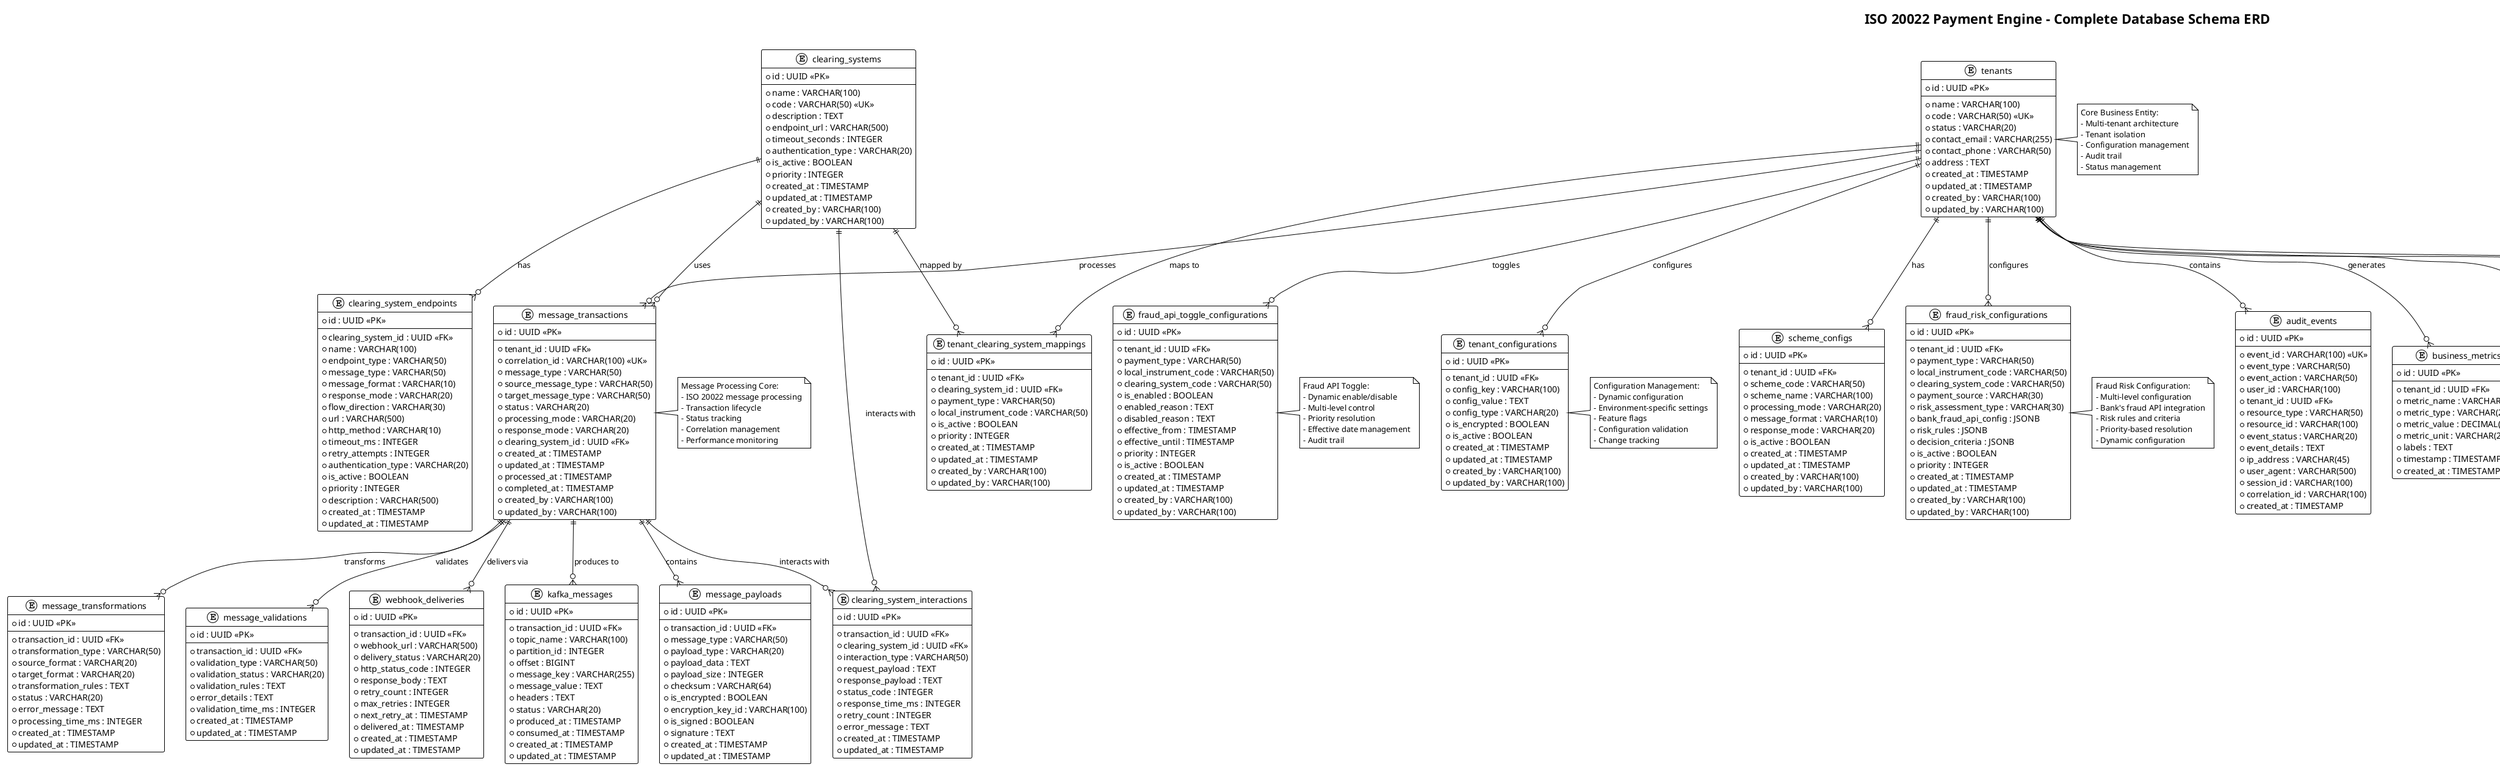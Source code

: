@startuml COMPLETE_DATABASE_SCHEMA_ERD
!theme plain
title ISO 20022 Payment Engine - Complete Database Schema ERD

' Core Business Entities
entity "tenants" {
  * id : UUID <<PK>>
  --
  * name : VARCHAR(100)
  * code : VARCHAR(50) <<UK>>
  * status : VARCHAR(20)
  * contact_email : VARCHAR(255)
  * contact_phone : VARCHAR(50)
  * address : TEXT
  * created_at : TIMESTAMP
  * updated_at : TIMESTAMP
  * created_by : VARCHAR(100)
  * updated_by : VARCHAR(100)
}

entity "scheme_configs" {
  * id : UUID <<PK>>
  --
  * tenant_id : UUID <<FK>>
  * scheme_code : VARCHAR(50)
  * scheme_name : VARCHAR(100)
  * processing_mode : VARCHAR(20)
  * message_format : VARCHAR(10)
  * response_mode : VARCHAR(20)
  * is_active : BOOLEAN
  * created_at : TIMESTAMP
  * updated_at : TIMESTAMP
  * created_by : VARCHAR(100)
  * updated_by : VARCHAR(100)
}

entity "clearing_systems" {
  * id : UUID <<PK>>
  --
  * name : VARCHAR(100)
  * code : VARCHAR(50) <<UK>>
  * description : TEXT
  * endpoint_url : VARCHAR(500)
  * timeout_seconds : INTEGER
  * authentication_type : VARCHAR(20)
  * is_active : BOOLEAN
  * priority : INTEGER
  * created_at : TIMESTAMP
  * updated_at : TIMESTAMP
  * created_by : VARCHAR(100)
  * updated_by : VARCHAR(100)
}

entity "clearing_system_endpoints" {
  * id : UUID <<PK>>
  --
  * clearing_system_id : UUID <<FK>>
  * name : VARCHAR(100)
  * endpoint_type : VARCHAR(50)
  * message_type : VARCHAR(50)
  * message_format : VARCHAR(10)
  * response_mode : VARCHAR(20)
  * flow_direction : VARCHAR(30)
  * url : VARCHAR(500)
  * http_method : VARCHAR(10)
  * timeout_ms : INTEGER
  * retry_attempts : INTEGER
  * authentication_type : VARCHAR(20)
  * is_active : BOOLEAN
  * priority : INTEGER
  * description : VARCHAR(500)
  * created_at : TIMESTAMP
  * updated_at : TIMESTAMP
}

entity "tenant_clearing_system_mappings" {
  * id : UUID <<PK>>
  --
  * tenant_id : UUID <<FK>>
  * clearing_system_id : UUID <<FK>>
  * payment_type : VARCHAR(50)
  * local_instrument_code : VARCHAR(50)
  * is_active : BOOLEAN
  * priority : INTEGER
  * created_at : TIMESTAMP
  * updated_at : TIMESTAMP
  * created_by : VARCHAR(100)
  * updated_by : VARCHAR(100)
}

' Message Processing Entities
entity "message_transactions" {
  * id : UUID <<PK>>
  --
  * tenant_id : UUID <<FK>>
  * correlation_id : VARCHAR(100) <<UK>>
  * message_type : VARCHAR(50)
  * source_message_type : VARCHAR(50)
  * target_message_type : VARCHAR(50)
  * status : VARCHAR(20)
  * processing_mode : VARCHAR(20)
  * response_mode : VARCHAR(20)
  * clearing_system_id : UUID <<FK>>
  * created_at : TIMESTAMP
  * updated_at : TIMESTAMP
  * processed_at : TIMESTAMP
  * completed_at : TIMESTAMP
  * created_by : VARCHAR(100)
  * updated_by : VARCHAR(100)
}

entity "message_payloads" {
  * id : UUID <<PK>>
  --
  * transaction_id : UUID <<FK>>
  * message_type : VARCHAR(50)
  * payload_type : VARCHAR(20)
  * payload_data : TEXT
  * payload_size : INTEGER
  * checksum : VARCHAR(64)
  * is_encrypted : BOOLEAN
  * encryption_key_id : VARCHAR(100)
  * is_signed : BOOLEAN
  * signature : TEXT
  * created_at : TIMESTAMP
  * updated_at : TIMESTAMP
}

entity "message_transformations" {
  * id : UUID <<PK>>
  --
  * transaction_id : UUID <<FK>>
  * transformation_type : VARCHAR(50)
  * source_format : VARCHAR(20)
  * target_format : VARCHAR(20)
  * transformation_rules : TEXT
  * status : VARCHAR(20)
  * error_message : TEXT
  * processing_time_ms : INTEGER
  * created_at : TIMESTAMP
  * updated_at : TIMESTAMP
}

entity "message_validations" {
  * id : UUID <<PK>>
  --
  * transaction_id : UUID <<FK>>
  * validation_type : VARCHAR(50)
  * validation_status : VARCHAR(20)
  * validation_rules : TEXT
  * error_details : TEXT
  * validation_time_ms : INTEGER
  * created_at : TIMESTAMP
  * updated_at : TIMESTAMP
}

entity "clearing_system_interactions" {
  * id : UUID <<PK>>
  --
  * transaction_id : UUID <<FK>>
  * clearing_system_id : UUID <<FK>>
  * interaction_type : VARCHAR(50)
  * request_payload : TEXT
  * response_payload : TEXT
  * status_code : INTEGER
  * response_time_ms : INTEGER
  * retry_count : INTEGER
  * error_message : TEXT
  * created_at : TIMESTAMP
  * updated_at : TIMESTAMP
}

entity "webhook_deliveries" {
  * id : UUID <<PK>>
  --
  * transaction_id : UUID <<FK>>
  * webhook_url : VARCHAR(500)
  * delivery_status : VARCHAR(20)
  * http_status_code : INTEGER
  * response_body : TEXT
  * retry_count : INTEGER
  * max_retries : INTEGER
  * next_retry_at : TIMESTAMP
  * delivered_at : TIMESTAMP
  * created_at : TIMESTAMP
  * updated_at : TIMESTAMP
}

entity "kafka_messages" {
  * id : UUID <<PK>>
  --
  * transaction_id : UUID <<FK>>
  * topic_name : VARCHAR(100)
  * partition_id : INTEGER
  * offset : BIGINT
  * message_key : VARCHAR(255)
  * message_value : TEXT
  * headers : TEXT
  * status : VARCHAR(20)
  * produced_at : TIMESTAMP
  * consumed_at : TIMESTAMP
  * created_at : TIMESTAMP
  * updated_at : TIMESTAMP
}

' Security & Audit Entities
entity "users" {
  * id : UUID <<PK>>
  --
  * username : VARCHAR(100) <<UK>>
  * email : VARCHAR(255) <<UK>>
  * password_hash : VARCHAR(255)
  * first_name : VARCHAR(100)
  * last_name : VARCHAR(100)
  * status : VARCHAR(20)
  * last_login_at : TIMESTAMP
  * password_changed_at : TIMESTAMP
  * failed_login_attempts : INTEGER
  * locked_until : TIMESTAMP
  * created_at : TIMESTAMP
  * updated_at : TIMESTAMP
  * created_by : VARCHAR(100)
  * updated_by : VARCHAR(100)
}

entity "user_roles" {
  * id : UUID <<PK>>
  --
  * user_id : UUID <<FK>>
  * role_name : VARCHAR(50)
  * tenant_id : UUID <<FK>>
  * is_active : BOOLEAN
  * granted_at : TIMESTAMP
  * granted_by : VARCHAR(100)
  * expires_at : TIMESTAMP
  * created_at : TIMESTAMP
  * updated_at : TIMESTAMP
}

entity "oauth_clients" {
  * id : UUID <<PK>>
  --
  * client_id : VARCHAR(100) <<UK>>
  * client_secret_hash : VARCHAR(255)
  * client_name : VARCHAR(100)
  * description : TEXT
  * redirect_uris : TEXT
  * scopes : TEXT
  * grant_types : TEXT
  * access_token_validity : INTEGER
  * refresh_token_validity : INTEGER
  * is_active : BOOLEAN
  * created_at : TIMESTAMP
  * updated_at : TIMESTAMP
  * created_by : VARCHAR(100)
  * updated_by : VARCHAR(100)
}

entity "oauth_tokens" {
  * id : UUID <<PK>>
  --
  * client_id : VARCHAR(100) <<FK>>
  * user_id : UUID <<FK>>
  * token_type : VARCHAR(20)
  * access_token : TEXT
  * refresh_token : TEXT
  * scopes : TEXT
  * expires_at : TIMESTAMP
  * issued_at : TIMESTAMP
  * is_revoked : BOOLEAN
  * revoked_at : TIMESTAMP
  * revoked_reason : VARCHAR(255)
  * created_at : TIMESTAMP
  * updated_at : TIMESTAMP
}

entity "encryption_keys" {
  * id : UUID <<PK>>
  --
  * key_name : VARCHAR(100) <<UK>>
  * key_type : VARCHAR(20)
  * key_algorithm : VARCHAR(50)
  * key_size : INTEGER
  * key_data : TEXT
  * key_version : INTEGER
  * is_active : BOOLEAN
  * created_at : TIMESTAMP
  * updated_at : TIMESTAMP
  * expires_at : TIMESTAMP
  * created_by : VARCHAR(100)
  * updated_by : VARCHAR(100)
}

entity "audit_events" {
  * id : UUID <<PK>>
  --
  * event_id : VARCHAR(100) <<UK>>
  * event_type : VARCHAR(50)
  * event_action : VARCHAR(50)
  * user_id : VARCHAR(100)
  * tenant_id : UUID <<FK>>
  * resource_type : VARCHAR(50)
  * resource_id : VARCHAR(100)
  * event_status : VARCHAR(20)
  * event_details : TEXT
  * ip_address : VARCHAR(45)
  * user_agent : VARCHAR(500)
  * session_id : VARCHAR(100)
  * correlation_id : VARCHAR(100)
  * created_at : TIMESTAMP
}

' Monitoring & Metrics Entities
entity "system_metrics" {
  * id : UUID <<PK>>
  --
  * metric_name : VARCHAR(100)
  * metric_type : VARCHAR(20)
  * metric_value : DECIMAL(20,6)
  * metric_unit : VARCHAR(20)
  * labels : TEXT
  * timestamp : TIMESTAMP
  * service_name : VARCHAR(100)
  * instance_id : VARCHAR(100)
  * created_at : TIMESTAMP
}

entity "business_metrics" {
  * id : UUID <<PK>>
  --
  * tenant_id : UUID <<FK>>
  * metric_name : VARCHAR(100)
  * metric_type : VARCHAR(20)
  * metric_value : DECIMAL(20,6)
  * metric_unit : VARCHAR(20)
  * labels : TEXT
  * timestamp : TIMESTAMP
  * created_at : TIMESTAMP
}

entity "performance_metrics" {
  * id : UUID <<PK>>
  --
  * service_name : VARCHAR(100)
  * endpoint : VARCHAR(255)
  * method : VARCHAR(10)
  * response_time_ms : INTEGER
  * status_code : INTEGER
  * request_size_bytes : INTEGER
  * response_size_bytes : INTEGER
  * timestamp : TIMESTAMP
  * created_at : TIMESTAMP
}

entity "health_checks" {
  * id : UUID <<PK>>
  --
  * service_name : VARCHAR(100)
  * check_name : VARCHAR(100)
  * check_type : VARCHAR(50)
  * status : VARCHAR(20)
  * response_time_ms : INTEGER
  * error_message : TEXT
  * details : TEXT
  * timestamp : TIMESTAMP
  * created_at : TIMESTAMP
}

entity "alert_rules" {
  * id : UUID <<PK>>
  --
  * rule_name : VARCHAR(100) <<UK>>
  * rule_description : TEXT
  * metric_name : VARCHAR(100)
  * condition : VARCHAR(50)
  * threshold_value : DECIMAL(20,6)
  * severity : VARCHAR(20)
  * is_active : BOOLEAN
  * evaluation_interval : INTEGER
  * created_at : TIMESTAMP
  * updated_at : TIMESTAMP
  * created_by : VARCHAR(100)
  * updated_by : VARCHAR(100)
}

entity "alert_instances" {
  * id : UUID <<PK>>
  --
  * alert_rule_id : UUID <<FK>>
  * alert_name : VARCHAR(100)
  * severity : VARCHAR(20)
  * status : VARCHAR(20)
  * message : TEXT
  * metric_value : DECIMAL(20,6)
  * threshold_value : DECIMAL(20,6)
  * labels : TEXT
  * started_at : TIMESTAMP
  * resolved_at : TIMESTAMP
  * acknowledged_at : TIMESTAMP
  * acknowledged_by : VARCHAR(100)
  * created_at : TIMESTAMP
  * updated_at : TIMESTAMP
}

' Configuration Management Entities
entity "tenant_configurations" {
  * id : UUID <<PK>>
  --
  * tenant_id : UUID <<FK>>
  * config_key : VARCHAR(100)
  * config_value : TEXT
  * config_type : VARCHAR(20)
  * is_encrypted : BOOLEAN
  * is_active : BOOLEAN
  * created_at : TIMESTAMP
  * updated_at : TIMESTAMP
  * created_by : VARCHAR(100)
  * updated_by : VARCHAR(100)
}

entity "service_configurations" {
  * id : UUID <<PK>>
  --
  * service_name : VARCHAR(100)
  * config_key : VARCHAR(100)
  * config_value : TEXT
  * config_type : VARCHAR(20)
  * environment : VARCHAR(50)
  * is_encrypted : BOOLEAN
  * is_active : BOOLEAN
  * created_at : TIMESTAMP
  * updated_at : TIMESTAMP
  * created_by : VARCHAR(100)
  * updated_by : VARCHAR(100)
}

entity "feature_flags" {
  * id : UUID <<PK>>
  --
  * flag_name : VARCHAR(100) <<UK>>
  * flag_description : TEXT
  * flag_value : BOOLEAN
  * tenant_id : UUID <<FK>>
  * environment : VARCHAR(50)
  * rollout_percentage : INTEGER
  * target_users : TEXT
  * is_active : BOOLEAN
  * created_at : TIMESTAMP
  * updated_at : TIMESTAMP
  * created_by : VARCHAR(100)
  * updated_by : VARCHAR(100)
}

' Fraud Risk Monitoring Entities
entity "fraud_risk_configurations" {
  * id : UUID <<PK>>
  --
  * tenant_id : UUID <<FK>>
  * payment_type : VARCHAR(50)
  * local_instrument_code : VARCHAR(50)
  * clearing_system_code : VARCHAR(50)
  * payment_source : VARCHAR(30)
  * risk_assessment_type : VARCHAR(30)
  * bank_fraud_api_config : JSONB
  * risk_rules : JSONB
  * decision_criteria : JSONB
  * is_active : BOOLEAN
  * priority : INTEGER
  * created_at : TIMESTAMP
  * updated_at : TIMESTAMP
  * created_by : VARCHAR(100)
  * updated_by : VARCHAR(100)
}

entity "fraud_risk_assessments" {
  * id : UUID <<PK>>
  --
  * assessment_id : VARCHAR(100) <<UK>>
  * transaction_reference : VARCHAR(100)
  * tenant_id : UUID <<FK>>
  * payment_source : VARCHAR(30)
  * risk_assessment_type : VARCHAR(30)
  * payment_type : VARCHAR(50)
  * local_instrument_code : VARCHAR(50)
  * clearing_system_code : VARCHAR(50)
  * status : VARCHAR(20)
  * decision : VARCHAR(20)
  * decision_reason : TEXT
  * risk_level : VARCHAR(20)
  * risk_score : DECIMAL(5,2)
  * assessed_at : TIMESTAMP
  * processing_time_ms : BIGINT
  * error_message : TEXT
  * created_at : TIMESTAMP
  * updated_at : TIMESTAMP
}

entity "fraud_api_toggle_configurations" {
  * id : UUID <<PK>>
  --
  * tenant_id : UUID <<FK>>
  * payment_type : VARCHAR(50)
  * local_instrument_code : VARCHAR(50)
  * clearing_system_code : VARCHAR(50)
  * is_enabled : BOOLEAN
  * enabled_reason : TEXT
  * disabled_reason : TEXT
  * effective_from : TIMESTAMP
  * effective_until : TIMESTAMP
  * priority : INTEGER
  * is_active : BOOLEAN
  * created_at : TIMESTAMP
  * updated_at : TIMESTAMP
  * created_by : VARCHAR(100)
  * updated_by : VARCHAR(100)
}

' Core Relationships
tenants ||--o{ scheme_configs : "has"
tenants ||--o{ tenant_clearing_system_mappings : "maps to"
tenants ||--o{ message_transactions : "processes"
tenants ||--o{ user_roles : "scopes"
tenants ||--o{ audit_events : "contains"
tenants ||--o{ business_metrics : "generates"
tenants ||--o{ tenant_configurations : "configures"
tenants ||--o{ feature_flags : "enables"
tenants ||--o{ fraud_risk_configurations : "configures"
tenants ||--o{ fraud_risk_assessments : "assesses"
tenants ||--o{ fraud_api_toggle_configurations : "toggles"

clearing_systems ||--o{ clearing_system_endpoints : "has"
clearing_systems ||--o{ tenant_clearing_system_mappings : "mapped by"
clearing_systems ||--o{ message_transactions : "uses"
clearing_systems ||--o{ clearing_system_interactions : "interacts with"

message_transactions ||--o{ message_payloads : "contains"
message_transactions ||--o{ message_transformations : "transforms"
message_transactions ||--o{ message_validations : "validates"
message_transactions ||--o{ clearing_system_interactions : "interacts with"
message_transactions ||--o{ webhook_deliveries : "delivers via"
message_transactions ||--o{ kafka_messages : "produces to"

users ||--o{ user_roles : "has"
users ||--o{ oauth_tokens : "owns"

oauth_clients ||--o{ oauth_tokens : "issues"

alert_rules ||--o{ alert_instances : "triggers"

' Indexes and constraints summary
note right of tenants
Core Business Entity:
- Multi-tenant architecture
- Tenant isolation
- Configuration management
- Audit trail
- Status management
end note

note right of message_transactions
Message Processing Core:
- ISO 20022 message processing
- Transaction lifecycle
- Status tracking
- Correlation management
- Performance monitoring
end note

note right of fraud_risk_configurations
Fraud Risk Configuration:
- Multi-level configuration
- Bank's fraud API integration
- Risk rules and criteria
- Priority-based resolution
- Dynamic configuration
end note

note right of fraud_risk_assessments
Fraud Risk Assessment:
- Real-time risk assessment
- Decision tracking
- Risk scoring
- Performance monitoring
- Audit trail
end note

note right of fraud_api_toggle_configurations
Fraud API Toggle:
- Dynamic enable/disable
- Multi-level control
- Priority resolution
- Effective date management
- Audit trail
end note

note right of users
Security & Authentication:
- User management
- Role-based access control
- OAuth2 integration
- Password security
- Account locking
end note

note right of system_metrics
Monitoring & Observability:
- System metrics collection
- Performance monitoring
- Health checks
- Alerting
- Business metrics
end note

note right of tenant_configurations
Configuration Management:
- Dynamic configuration
- Environment-specific settings
- Feature flags
- Configuration validation
- Change tracking
end note

@enduml